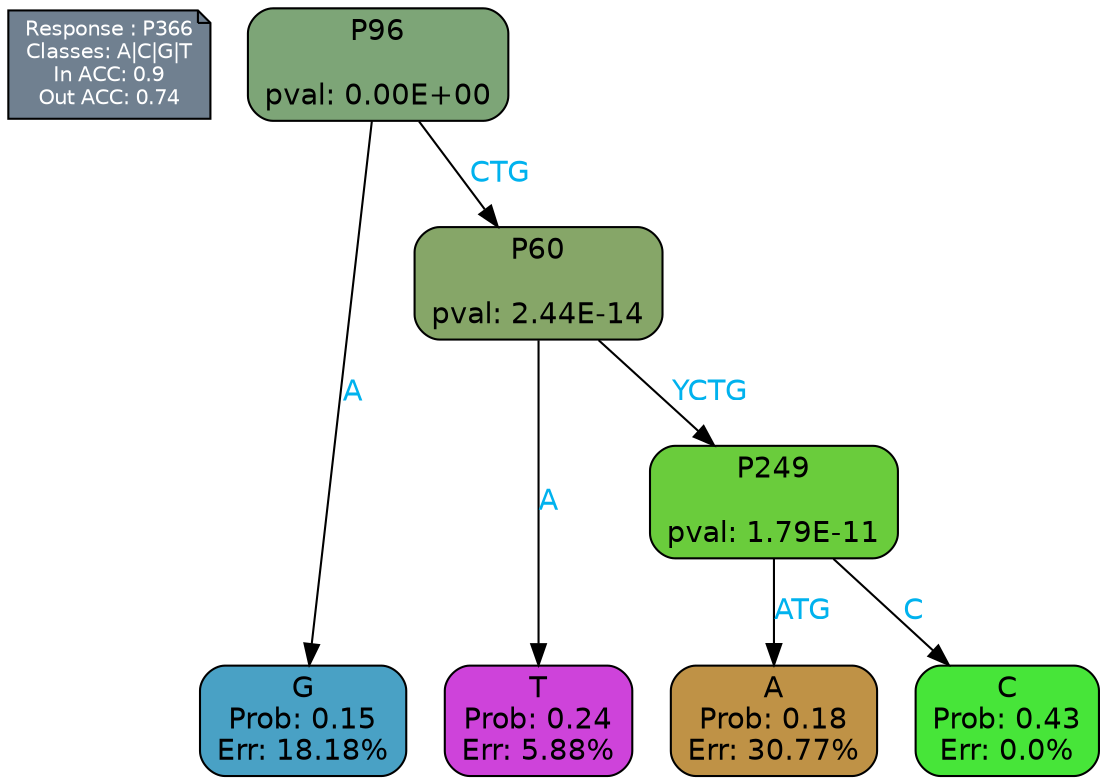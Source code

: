 digraph Tree {
node [shape=box, style="filled, rounded", color="black", fontname=helvetica] ;
graph [ranksep=equally, splines=polylines, bgcolor=transparent, dpi=600] ;
edge [fontname=helvetica] ;
LEGEND [label="Response : P366
Classes: A|C|G|T
In ACC: 0.9
Out ACC: 0.74
",shape=note,align=left,style=filled,fillcolor="slategray",fontcolor="white",fontsize=10];1 [label="P96

pval: 0.00E+00", fillcolor="#7da577"] ;
2 [label="G
Prob: 0.15
Err: 18.18%", fillcolor="#49a1c5"] ;
3 [label="P60

pval: 2.44E-14", fillcolor="#86a668"] ;
4 [label="T
Prob: 0.24
Err: 5.88%", fillcolor="#ce43da"] ;
5 [label="P249

pval: 1.79E-11", fillcolor="#6acc3c"] ;
6 [label="A
Prob: 0.18
Err: 30.77%", fillcolor="#bf9246"] ;
7 [label="C
Prob: 0.43
Err: 0.0%", fillcolor="#47e539"] ;
1 -> 2 [label="A",fontcolor=deepskyblue2] ;
1 -> 3 [label="CTG",fontcolor=deepskyblue2] ;
3 -> 4 [label="A",fontcolor=deepskyblue2] ;
3 -> 5 [label="YCTG",fontcolor=deepskyblue2] ;
5 -> 6 [label="ATG",fontcolor=deepskyblue2] ;
5 -> 7 [label="C",fontcolor=deepskyblue2] ;
{rank = same; 2;4;6;7;}{rank = same; LEGEND;1;}}
